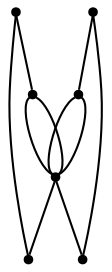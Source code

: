 graph {
  node [shape=point,comment="{\"directed\":false,\"doi\":\"10.1007/978-3-030-04414-5_28\",\"figure\":\"7\"}"]

  v0 [pos="1298.9892520119777,576.0627989317645"]
  v1 [pos="1036.9485363759088,402.4288674684269"]
  v2 [pos="1210.5886655225613,402.4288674684269"]
  v3 [pos="861.7248012749078,228.790866396233"]
  v4 [pos="599.6830364299469,402.4288674684269"]
  v5 [pos="773.3232291650171,402.4288674684269"]
  v6 [pos="424.4634584217529,576.0627989317645"]

  v0 -- v1 [id="-1",pos="1298.9892520119777,576.0627989317645 1036.9485363759088,402.4288674684269 1036.9485363759088,402.4288674684269 1036.9485363759088,402.4288674684269"]
  v6 -- v5 [id="-4",pos="424.4634584217529,576.0627989317645 773.3232291650171,402.4288674684269 773.3232291650171,402.4288674684269 773.3232291650171,402.4288674684269"]
  v0 -- v2 [id="-5",pos="1298.9892520119777,576.0627989317645 1210.5886655225613,402.4288674684269 1210.5886655225613,402.4288674684269 1210.5886655225613,402.4288674684269"]
  v5 -- v3 [id="-10",pos="773.3232291650171,402.4288674684269 816.7300820307953,402.42889926224615 816.7300820307953,402.42889926224615 816.7300820307953,402.42889926224615 818.3178848207119,228.790866396233 818.3178848207119,228.790866396233 818.3178848207119,228.790866396233 861.7248012749078,228.790866396233 861.7248012749078,228.790866396233 861.7248012749078,228.790866396233"]
  v5 -- v3 [id="-14",pos="773.3232291650171,402.4288674684269 861.7248012749078,228.790866396233 861.7248012749078,228.790866396233 861.7248012749078,228.790866396233"]
  v6 -- v4 [id="-15",pos="424.4634584217529,576.0627989317645 599.6830364299469,402.4288674684269 599.6830364299469,402.4288674684269 599.6830364299469,402.4288674684269"]
  v1 -- v3 [id="-16",pos="1036.9485363759088,402.4288674684269 861.7248012749078,228.790866396233 861.7248012749078,228.790866396233 861.7248012749078,228.790866396233"]
  v1 -- v3 [id="-18",pos="1036.9485363759088,402.4288674684269 950.130506631949,402.4289310560653 950.130506631949,402.4289310560653 950.130506631949,402.4289310560653 948.54276743045,228.790866396233 948.54276743045,228.790866396233 948.54276743045,228.790866396233 861.7248012749078,228.790866396233 861.7248012749078,228.790866396233 861.7248012749078,228.790866396233"]
  v3 -- v4 [id="-21",pos="861.7248012749078,228.790866396233 599.6830364299469,402.4288674684269 599.6830364299469,402.4288674684269 599.6830364299469,402.4288674684269"]
  v3 -- v2 [id="-22",pos="861.7248012749078,228.790866396233 1210.5886655225613,402.4288674684269 1210.5886655225613,402.4288674684269 1210.5886655225613,402.4288674684269"]
}